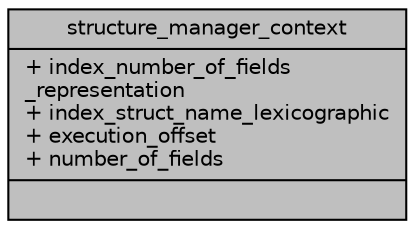 digraph "structure_manager_context"
{
 // LATEX_PDF_SIZE
  edge [fontname="Helvetica",fontsize="10",labelfontname="Helvetica",labelfontsize="10"];
  node [fontname="Helvetica",fontsize="10",shape=record];
  Node1 [label="{structure_manager_context\n|+ index_number_of_fields\l_representation\l+ index_struct_name_lexicographic\l+ execution_offset\l+ number_of_fields\l|}",height=0.2,width=0.4,color="black", fillcolor="grey75", style="filled", fontcolor="black",tooltip="Context for managing structure declarations."];
}
